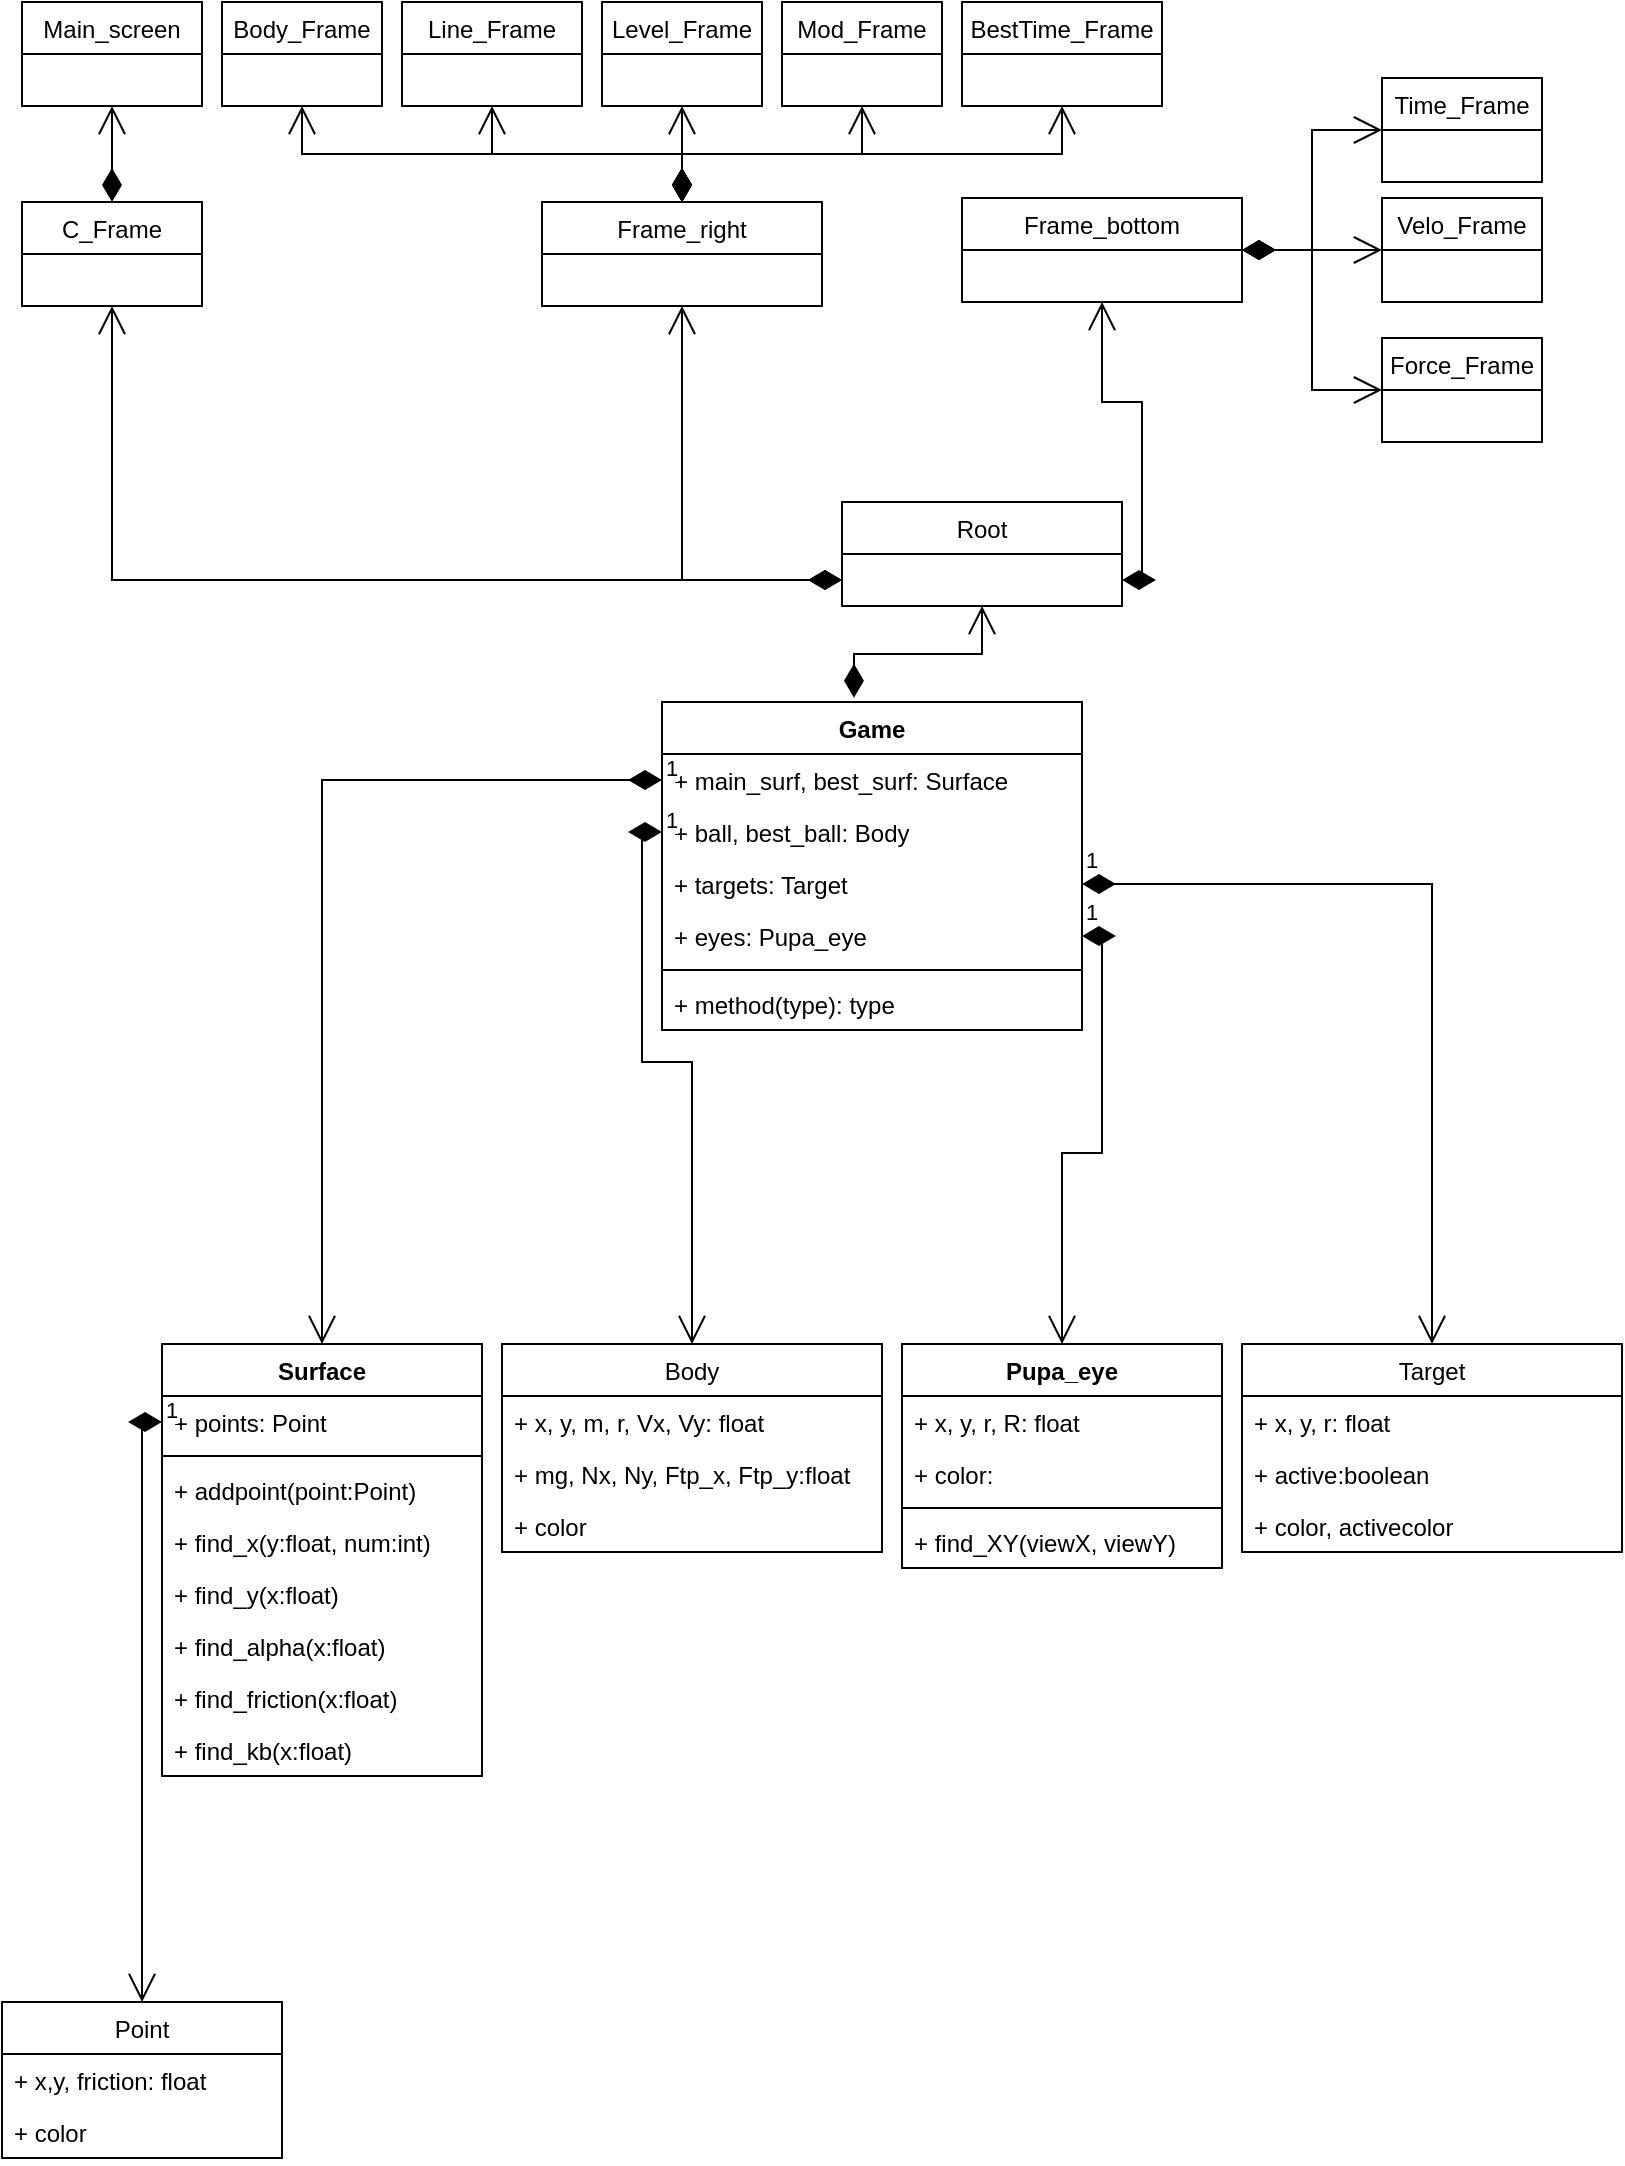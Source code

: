 <mxfile version="15.8.2" type="github">
  <diagram name="Page-1" id="c4acf3e9-155e-7222-9cf6-157b1a14988f">
    <mxGraphModel dx="1021" dy="561" grid="1" gridSize="10" guides="1" tooltips="1" connect="1" arrows="1" fold="1" page="1" pageScale="1" pageWidth="850" pageHeight="1100" background="none" math="0" shadow="0">
      <root>
        <mxCell id="0" />
        <mxCell id="1" parent="0" />
        <mxCell id="peJuNG5YIXIqP3zMiRu_-1" value="Surface" style="swimlane;fontStyle=1;align=center;verticalAlign=top;childLayout=stackLayout;horizontal=1;startSize=26;horizontalStack=0;resizeParent=1;resizeParentMax=0;resizeLast=0;collapsible=1;marginBottom=0;" parent="1" vertex="1">
          <mxGeometry x="120" y="681" width="160" height="216" as="geometry">
            <mxRectangle x="280" y="190" width="80" height="26" as="alternateBounds" />
          </mxGeometry>
        </mxCell>
        <mxCell id="peJuNG5YIXIqP3zMiRu_-2" value="+ points: Point" style="text;strokeColor=none;fillColor=none;align=left;verticalAlign=top;spacingLeft=4;spacingRight=4;overflow=hidden;rotatable=0;points=[[0,0.5],[1,0.5]];portConstraint=eastwest;" parent="peJuNG5YIXIqP3zMiRu_-1" vertex="1">
          <mxGeometry y="26" width="160" height="26" as="geometry" />
        </mxCell>
        <mxCell id="peJuNG5YIXIqP3zMiRu_-3" value="" style="line;strokeWidth=1;fillColor=none;align=left;verticalAlign=middle;spacingTop=-1;spacingLeft=3;spacingRight=3;rotatable=0;labelPosition=right;points=[];portConstraint=eastwest;" parent="peJuNG5YIXIqP3zMiRu_-1" vertex="1">
          <mxGeometry y="52" width="160" height="8" as="geometry" />
        </mxCell>
        <mxCell id="peJuNG5YIXIqP3zMiRu_-4" value="+ addpoint(point:Point)" style="text;strokeColor=none;fillColor=none;align=left;verticalAlign=top;spacingLeft=4;spacingRight=4;overflow=hidden;rotatable=0;points=[[0,0.5],[1,0.5]];portConstraint=eastwest;" parent="peJuNG5YIXIqP3zMiRu_-1" vertex="1">
          <mxGeometry y="60" width="160" height="26" as="geometry" />
        </mxCell>
        <mxCell id="peJuNG5YIXIqP3zMiRu_-14" value="+ find_x(y:float, num:int)" style="text;strokeColor=none;fillColor=none;align=left;verticalAlign=top;spacingLeft=4;spacingRight=4;overflow=hidden;rotatable=0;points=[[0,0.5],[1,0.5]];portConstraint=eastwest;" parent="peJuNG5YIXIqP3zMiRu_-1" vertex="1">
          <mxGeometry y="86" width="160" height="26" as="geometry" />
        </mxCell>
        <mxCell id="peJuNG5YIXIqP3zMiRu_-15" value="+ find_y(x:float)" style="text;strokeColor=none;fillColor=none;align=left;verticalAlign=top;spacingLeft=4;spacingRight=4;overflow=hidden;rotatable=0;points=[[0,0.5],[1,0.5]];portConstraint=eastwest;" parent="peJuNG5YIXIqP3zMiRu_-1" vertex="1">
          <mxGeometry y="112" width="160" height="26" as="geometry" />
        </mxCell>
        <mxCell id="peJuNG5YIXIqP3zMiRu_-16" value="+ find_alpha(x:float)" style="text;strokeColor=none;fillColor=none;align=left;verticalAlign=top;spacingLeft=4;spacingRight=4;overflow=hidden;rotatable=0;points=[[0,0.5],[1,0.5]];portConstraint=eastwest;" parent="peJuNG5YIXIqP3zMiRu_-1" vertex="1">
          <mxGeometry y="138" width="160" height="26" as="geometry" />
        </mxCell>
        <mxCell id="peJuNG5YIXIqP3zMiRu_-17" value="+ find_friction(x:float)" style="text;strokeColor=none;fillColor=none;align=left;verticalAlign=top;spacingLeft=4;spacingRight=4;overflow=hidden;rotatable=0;points=[[0,0.5],[1,0.5]];portConstraint=eastwest;" parent="peJuNG5YIXIqP3zMiRu_-1" vertex="1">
          <mxGeometry y="164" width="160" height="26" as="geometry" />
        </mxCell>
        <mxCell id="peJuNG5YIXIqP3zMiRu_-18" value="+ find_kb(x:float)" style="text;strokeColor=none;fillColor=none;align=left;verticalAlign=top;spacingLeft=4;spacingRight=4;overflow=hidden;rotatable=0;points=[[0,0.5],[1,0.5]];portConstraint=eastwest;" parent="peJuNG5YIXIqP3zMiRu_-1" vertex="1">
          <mxGeometry y="190" width="160" height="26" as="geometry" />
        </mxCell>
        <mxCell id="FVriyrANfL_wogUIRNAU-26" value="1" style="endArrow=open;html=1;endSize=12;startArrow=diamondThin;startSize=14;startFill=1;edgeStyle=orthogonalEdgeStyle;align=left;verticalAlign=bottom;rounded=0;exitX=0.5;exitY=0;exitDx=0;exitDy=0;entryX=0.5;entryY=1;entryDx=0;entryDy=0;horizontal=1;fontColor=none;noLabel=1;" edge="1" parent="1" source="FVriyrANfL_wogUIRNAU-19" target="FVriyrANfL_wogUIRNAU-20">
          <mxGeometry x="-1" y="3" relative="1" as="geometry">
            <mxPoint x="370" y="80" as="sourcePoint" />
            <mxPoint x="530" y="80" as="targetPoint" />
          </mxGeometry>
        </mxCell>
        <mxCell id="peJuNG5YIXIqP3zMiRu_-5" value="Body" style="swimlane;fontStyle=0;childLayout=stackLayout;horizontal=1;startSize=26;fillColor=none;horizontalStack=0;resizeParent=1;resizeParentMax=0;resizeLast=0;collapsible=1;marginBottom=0;" parent="1" vertex="1">
          <mxGeometry x="290" y="681" width="190" height="104" as="geometry">
            <mxRectangle x="100" y="126" width="60" height="26" as="alternateBounds" />
          </mxGeometry>
        </mxCell>
        <mxCell id="peJuNG5YIXIqP3zMiRu_-6" value="+ x, y, m, r, Vx, Vy: float" style="text;strokeColor=none;fillColor=none;align=left;verticalAlign=top;spacingLeft=4;spacingRight=4;overflow=hidden;rotatable=0;points=[[0,0.5],[1,0.5]];portConstraint=eastwest;" parent="peJuNG5YIXIqP3zMiRu_-5" vertex="1">
          <mxGeometry y="26" width="190" height="26" as="geometry" />
        </mxCell>
        <mxCell id="peJuNG5YIXIqP3zMiRu_-7" value="+ mg, Nx, Ny, Ftp_x, Ftp_y:float" style="text;strokeColor=none;fillColor=none;align=left;verticalAlign=top;spacingLeft=4;spacingRight=4;overflow=hidden;rotatable=0;points=[[0,0.5],[1,0.5]];portConstraint=eastwest;" parent="peJuNG5YIXIqP3zMiRu_-5" vertex="1">
          <mxGeometry y="52" width="190" height="26" as="geometry" />
        </mxCell>
        <mxCell id="peJuNG5YIXIqP3zMiRu_-8" value="+ color" style="text;strokeColor=none;fillColor=none;align=left;verticalAlign=top;spacingLeft=4;spacingRight=4;overflow=hidden;rotatable=0;points=[[0,0.5],[1,0.5]];portConstraint=eastwest;" parent="peJuNG5YIXIqP3zMiRu_-5" vertex="1">
          <mxGeometry y="78" width="190" height="26" as="geometry" />
        </mxCell>
        <mxCell id="peJuNG5YIXIqP3zMiRu_-9" value="Point" style="swimlane;fontStyle=0;childLayout=stackLayout;horizontal=1;startSize=26;fillColor=none;horizontalStack=0;resizeParent=1;resizeParentMax=0;resizeLast=0;collapsible=1;marginBottom=0;" parent="1" vertex="1">
          <mxGeometry x="40" y="1010" width="140" height="78" as="geometry">
            <mxRectangle x="100" y="190" width="90" height="26" as="alternateBounds" />
          </mxGeometry>
        </mxCell>
        <mxCell id="peJuNG5YIXIqP3zMiRu_-10" value="+ x,y, friction: float" style="text;strokeColor=none;fillColor=none;align=left;verticalAlign=top;spacingLeft=4;spacingRight=4;overflow=hidden;rotatable=0;points=[[0,0.5],[1,0.5]];portConstraint=eastwest;" parent="peJuNG5YIXIqP3zMiRu_-9" vertex="1">
          <mxGeometry y="26" width="140" height="26" as="geometry" />
        </mxCell>
        <mxCell id="peJuNG5YIXIqP3zMiRu_-11" value="+ color" style="text;strokeColor=none;fillColor=none;align=left;verticalAlign=top;spacingLeft=4;spacingRight=4;overflow=hidden;rotatable=0;points=[[0,0.5],[1,0.5]];portConstraint=eastwest;" parent="peJuNG5YIXIqP3zMiRu_-9" vertex="1">
          <mxGeometry y="52" width="140" height="26" as="geometry" />
        </mxCell>
        <mxCell id="peJuNG5YIXIqP3zMiRu_-25" value="Pupa_eye" style="swimlane;fontStyle=1;align=center;verticalAlign=top;childLayout=stackLayout;horizontal=1;startSize=26;horizontalStack=0;resizeParent=1;resizeParentMax=0;resizeLast=0;collapsible=1;marginBottom=0;" parent="1" vertex="1">
          <mxGeometry x="490" y="681" width="160" height="112" as="geometry" />
        </mxCell>
        <mxCell id="peJuNG5YIXIqP3zMiRu_-26" value="+ x, y, r, R: float" style="text;strokeColor=none;fillColor=none;align=left;verticalAlign=top;spacingLeft=4;spacingRight=4;overflow=hidden;rotatable=0;points=[[0,0.5],[1,0.5]];portConstraint=eastwest;" parent="peJuNG5YIXIqP3zMiRu_-25" vertex="1">
          <mxGeometry y="26" width="160" height="26" as="geometry" />
        </mxCell>
        <mxCell id="peJuNG5YIXIqP3zMiRu_-29" value="+ color:" style="text;strokeColor=none;fillColor=none;align=left;verticalAlign=top;spacingLeft=4;spacingRight=4;overflow=hidden;rotatable=0;points=[[0,0.5],[1,0.5]];portConstraint=eastwest;" parent="peJuNG5YIXIqP3zMiRu_-25" vertex="1">
          <mxGeometry y="52" width="160" height="26" as="geometry" />
        </mxCell>
        <mxCell id="peJuNG5YIXIqP3zMiRu_-27" value="" style="line;strokeWidth=1;fillColor=none;align=left;verticalAlign=middle;spacingTop=-1;spacingLeft=3;spacingRight=3;rotatable=0;labelPosition=right;points=[];portConstraint=eastwest;" parent="peJuNG5YIXIqP3zMiRu_-25" vertex="1">
          <mxGeometry y="78" width="160" height="8" as="geometry" />
        </mxCell>
        <mxCell id="peJuNG5YIXIqP3zMiRu_-28" value="+ find_XY(viewX, viewY)" style="text;strokeColor=none;fillColor=none;align=left;verticalAlign=top;spacingLeft=4;spacingRight=4;overflow=hidden;rotatable=0;points=[[0,0.5],[1,0.5]];portConstraint=eastwest;" parent="peJuNG5YIXIqP3zMiRu_-25" vertex="1">
          <mxGeometry y="86" width="160" height="26" as="geometry" />
        </mxCell>
        <mxCell id="peJuNG5YIXIqP3zMiRu_-30" value="Target" style="swimlane;fontStyle=0;childLayout=stackLayout;horizontal=1;startSize=26;fillColor=none;horizontalStack=0;resizeParent=1;resizeParentMax=0;resizeLast=0;collapsible=1;marginBottom=0;" parent="1" vertex="1">
          <mxGeometry x="660" y="681" width="190" height="104" as="geometry">
            <mxRectangle x="100" y="126" width="60" height="26" as="alternateBounds" />
          </mxGeometry>
        </mxCell>
        <mxCell id="peJuNG5YIXIqP3zMiRu_-31" value="+ x, y, r: float" style="text;strokeColor=none;fillColor=none;align=left;verticalAlign=top;spacingLeft=4;spacingRight=4;overflow=hidden;rotatable=0;points=[[0,0.5],[1,0.5]];portConstraint=eastwest;" parent="peJuNG5YIXIqP3zMiRu_-30" vertex="1">
          <mxGeometry y="26" width="190" height="26" as="geometry" />
        </mxCell>
        <mxCell id="peJuNG5YIXIqP3zMiRu_-32" value="+ active:boolean" style="text;strokeColor=none;fillColor=none;align=left;verticalAlign=top;spacingLeft=4;spacingRight=4;overflow=hidden;rotatable=0;points=[[0,0.5],[1,0.5]];portConstraint=eastwest;" parent="peJuNG5YIXIqP3zMiRu_-30" vertex="1">
          <mxGeometry y="52" width="190" height="26" as="geometry" />
        </mxCell>
        <mxCell id="peJuNG5YIXIqP3zMiRu_-33" value="+ color, activecolor" style="text;strokeColor=none;fillColor=none;align=left;verticalAlign=top;spacingLeft=4;spacingRight=4;overflow=hidden;rotatable=0;points=[[0,0.5],[1,0.5]];portConstraint=eastwest;" parent="peJuNG5YIXIqP3zMiRu_-30" vertex="1">
          <mxGeometry y="78" width="190" height="26" as="geometry" />
        </mxCell>
        <mxCell id="peJuNG5YIXIqP3zMiRu_-36" value="1" style="endArrow=open;html=1;endSize=12;startArrow=diamondThin;startSize=14;startFill=1;edgeStyle=orthogonalEdgeStyle;align=left;verticalAlign=bottom;rounded=0;entryX=0.5;entryY=0;entryDx=0;entryDy=0;exitX=0;exitY=0.5;exitDx=0;exitDy=0;" parent="1" source="peJuNG5YIXIqP3zMiRu_-2" target="peJuNG5YIXIqP3zMiRu_-9" edge="1">
          <mxGeometry x="-1" y="3" relative="1" as="geometry">
            <mxPoint x="250" y="961" as="sourcePoint" />
            <mxPoint x="510" y="751" as="targetPoint" />
          </mxGeometry>
        </mxCell>
        <mxCell id="peJuNG5YIXIqP3zMiRu_-38" value="Game" style="swimlane;fontStyle=1;align=center;verticalAlign=top;childLayout=stackLayout;horizontal=1;startSize=26;horizontalStack=0;resizeParent=1;resizeParentMax=0;resizeLast=0;collapsible=1;marginBottom=0;" parent="1" vertex="1">
          <mxGeometry x="370" y="360" width="210" height="164" as="geometry" />
        </mxCell>
        <mxCell id="peJuNG5YIXIqP3zMiRu_-39" value="+ main_surf, best_surf: Surface" style="text;strokeColor=none;fillColor=none;align=left;verticalAlign=top;spacingLeft=4;spacingRight=4;overflow=hidden;rotatable=0;points=[[0,0.5],[1,0.5]];portConstraint=eastwest;" parent="peJuNG5YIXIqP3zMiRu_-38" vertex="1">
          <mxGeometry y="26" width="210" height="26" as="geometry" />
        </mxCell>
        <mxCell id="peJuNG5YIXIqP3zMiRu_-45" value="+ ball, best_ball: Body" style="text;strokeColor=none;fillColor=none;align=left;verticalAlign=top;spacingLeft=4;spacingRight=4;overflow=hidden;rotatable=0;points=[[0,0.5],[1,0.5]];portConstraint=eastwest;" parent="peJuNG5YIXIqP3zMiRu_-38" vertex="1">
          <mxGeometry y="52" width="210" height="26" as="geometry" />
        </mxCell>
        <mxCell id="peJuNG5YIXIqP3zMiRu_-46" value="+ targets: Target" style="text;strokeColor=none;fillColor=none;align=left;verticalAlign=top;spacingLeft=4;spacingRight=4;overflow=hidden;rotatable=0;points=[[0,0.5],[1,0.5]];portConstraint=eastwest;" parent="peJuNG5YIXIqP3zMiRu_-38" vertex="1">
          <mxGeometry y="78" width="210" height="26" as="geometry" />
        </mxCell>
        <mxCell id="peJuNG5YIXIqP3zMiRu_-47" value="+ eyes: Pupa_eye" style="text;strokeColor=none;fillColor=none;align=left;verticalAlign=top;spacingLeft=4;spacingRight=4;overflow=hidden;rotatable=0;points=[[0,0.5],[1,0.5]];portConstraint=eastwest;" parent="peJuNG5YIXIqP3zMiRu_-38" vertex="1">
          <mxGeometry y="104" width="210" height="26" as="geometry" />
        </mxCell>
        <mxCell id="peJuNG5YIXIqP3zMiRu_-40" value="" style="line;strokeWidth=1;fillColor=none;align=left;verticalAlign=middle;spacingTop=-1;spacingLeft=3;spacingRight=3;rotatable=0;labelPosition=right;points=[];portConstraint=eastwest;" parent="peJuNG5YIXIqP3zMiRu_-38" vertex="1">
          <mxGeometry y="130" width="210" height="8" as="geometry" />
        </mxCell>
        <mxCell id="peJuNG5YIXIqP3zMiRu_-41" value="+ method(type): type" style="text;strokeColor=none;fillColor=none;align=left;verticalAlign=top;spacingLeft=4;spacingRight=4;overflow=hidden;rotatable=0;points=[[0,0.5],[1,0.5]];portConstraint=eastwest;" parent="peJuNG5YIXIqP3zMiRu_-38" vertex="1">
          <mxGeometry y="138" width="210" height="26" as="geometry" />
        </mxCell>
        <mxCell id="peJuNG5YIXIqP3zMiRu_-43" value="1" style="endArrow=open;html=1;endSize=12;startArrow=diamondThin;startSize=14;startFill=1;edgeStyle=orthogonalEdgeStyle;align=left;verticalAlign=bottom;rounded=0;exitX=0;exitY=0.5;exitDx=0;exitDy=0;entryX=0.5;entryY=0;entryDx=0;entryDy=0;" parent="1" source="peJuNG5YIXIqP3zMiRu_-39" target="peJuNG5YIXIqP3zMiRu_-1" edge="1">
          <mxGeometry x="-1" y="3" relative="1" as="geometry">
            <mxPoint x="150" y="470" as="sourcePoint" />
            <mxPoint x="310" y="470" as="targetPoint" />
          </mxGeometry>
        </mxCell>
        <mxCell id="peJuNG5YIXIqP3zMiRu_-44" value="1" style="endArrow=open;html=1;endSize=12;startArrow=diamondThin;startSize=14;startFill=1;edgeStyle=orthogonalEdgeStyle;align=left;verticalAlign=bottom;rounded=0;exitX=0;exitY=0.5;exitDx=0;exitDy=0;entryX=0.5;entryY=0;entryDx=0;entryDy=0;" parent="1" source="peJuNG5YIXIqP3zMiRu_-45" target="peJuNG5YIXIqP3zMiRu_-5" edge="1">
          <mxGeometry x="-1" y="3" relative="1" as="geometry">
            <mxPoint x="430" y="490" as="sourcePoint" />
            <mxPoint x="590" y="490" as="targetPoint" />
            <Array as="points">
              <mxPoint x="360" y="425" />
              <mxPoint x="360" y="540" />
              <mxPoint x="385" y="540" />
            </Array>
          </mxGeometry>
        </mxCell>
        <mxCell id="peJuNG5YIXIqP3zMiRu_-48" value="1" style="endArrow=open;html=1;endSize=12;startArrow=diamondThin;startSize=14;startFill=1;edgeStyle=orthogonalEdgeStyle;align=left;verticalAlign=bottom;rounded=0;entryX=0.5;entryY=0;entryDx=0;entryDy=0;" parent="1" source="peJuNG5YIXIqP3zMiRu_-46" target="peJuNG5YIXIqP3zMiRu_-30" edge="1">
          <mxGeometry x="-1" y="3" relative="1" as="geometry">
            <mxPoint x="620" y="470" as="sourcePoint" />
            <mxPoint x="590" y="490" as="targetPoint" />
          </mxGeometry>
        </mxCell>
        <mxCell id="peJuNG5YIXIqP3zMiRu_-49" value="1" style="endArrow=open;html=1;endSize=12;startArrow=diamondThin;startSize=14;startFill=1;edgeStyle=orthogonalEdgeStyle;align=left;verticalAlign=bottom;rounded=0;entryX=0.5;entryY=0;entryDx=0;entryDy=0;" parent="1" source="peJuNG5YIXIqP3zMiRu_-47" target="peJuNG5YIXIqP3zMiRu_-25" edge="1">
          <mxGeometry x="-1" y="3" relative="1" as="geometry">
            <mxPoint x="430" y="490" as="sourcePoint" />
            <mxPoint x="590" y="490" as="targetPoint" />
          </mxGeometry>
        </mxCell>
        <mxCell id="FVriyrANfL_wogUIRNAU-1" value="Root" style="swimlane;fontStyle=0;childLayout=stackLayout;horizontal=1;startSize=26;fillColor=none;horizontalStack=0;resizeParent=1;resizeParentMax=0;resizeLast=0;collapsible=1;marginBottom=0;" vertex="1" parent="1">
          <mxGeometry x="460" y="260" width="140" height="52" as="geometry" />
        </mxCell>
        <mxCell id="FVriyrANfL_wogUIRNAU-5" value="Main_screen" style="swimlane;fontStyle=0;childLayout=stackLayout;horizontal=1;startSize=26;fillColor=none;horizontalStack=0;resizeParent=1;resizeParentMax=0;resizeLast=0;collapsible=1;marginBottom=0;" vertex="1" parent="1">
          <mxGeometry x="50" y="10" width="90" height="52" as="geometry">
            <mxRectangle x="160" y="56" width="100" height="26" as="alternateBounds" />
          </mxGeometry>
        </mxCell>
        <mxCell id="FVriyrANfL_wogUIRNAU-9" value="C_Frame" style="swimlane;fontStyle=0;childLayout=stackLayout;horizontal=1;startSize=26;fillColor=none;horizontalStack=0;resizeParent=1;resizeParentMax=0;resizeLast=0;collapsible=1;marginBottom=0;" vertex="1" parent="1">
          <mxGeometry x="50" y="110" width="90" height="52" as="geometry" />
        </mxCell>
        <mxCell id="FVriyrANfL_wogUIRNAU-18" value="Body_Frame" style="swimlane;fontStyle=0;childLayout=stackLayout;horizontal=1;startSize=26;fillColor=none;horizontalStack=0;resizeParent=1;resizeParentMax=0;resizeLast=0;collapsible=1;marginBottom=0;" vertex="1" parent="1">
          <mxGeometry x="150" y="10" width="80" height="52" as="geometry">
            <mxRectangle x="160" y="56" width="100" height="26" as="alternateBounds" />
          </mxGeometry>
        </mxCell>
        <mxCell id="FVriyrANfL_wogUIRNAU-19" value="Frame_right" style="swimlane;fontStyle=0;childLayout=stackLayout;horizontal=1;startSize=26;fillColor=none;horizontalStack=0;resizeParent=1;resizeParentMax=0;resizeLast=0;collapsible=1;marginBottom=0;" vertex="1" parent="1">
          <mxGeometry x="310" y="110" width="140" height="52" as="geometry" />
        </mxCell>
        <mxCell id="FVriyrANfL_wogUIRNAU-20" value="Line_Frame" style="swimlane;fontStyle=0;childLayout=stackLayout;horizontal=1;startSize=26;fillColor=none;horizontalStack=0;resizeParent=1;resizeParentMax=0;resizeLast=0;collapsible=1;marginBottom=0;" vertex="1" parent="1">
          <mxGeometry x="240" y="10" width="90" height="52" as="geometry">
            <mxRectangle x="160" y="56" width="100" height="26" as="alternateBounds" />
          </mxGeometry>
        </mxCell>
        <mxCell id="FVriyrANfL_wogUIRNAU-24" value="1" style="endArrow=open;html=1;endSize=12;startArrow=diamondThin;startSize=14;startFill=1;edgeStyle=orthogonalEdgeStyle;align=left;verticalAlign=bottom;rounded=0;exitX=0.5;exitY=0;exitDx=0;exitDy=0;entryX=0.5;entryY=1;entryDx=0;entryDy=0;fontColor=none;noLabel=1;" edge="1" parent="1" source="FVriyrANfL_wogUIRNAU-9" target="FVriyrANfL_wogUIRNAU-5">
          <mxGeometry x="-1" y="3" relative="1" as="geometry">
            <mxPoint x="120" y="90" as="sourcePoint" />
            <mxPoint x="280" y="90" as="targetPoint" />
          </mxGeometry>
        </mxCell>
        <mxCell id="FVriyrANfL_wogUIRNAU-25" value="1" style="endArrow=open;html=1;endSize=12;startArrow=diamondThin;startSize=14;startFill=1;edgeStyle=orthogonalEdgeStyle;align=left;verticalAlign=bottom;rounded=0;exitX=0.5;exitY=0;exitDx=0;exitDy=0;entryX=0.5;entryY=1;entryDx=0;entryDy=0;fontColor=none;noLabel=1;" edge="1" parent="1" source="FVriyrANfL_wogUIRNAU-19" target="FVriyrANfL_wogUIRNAU-18">
          <mxGeometry x="-1" y="3" relative="1" as="geometry">
            <mxPoint x="300" y="240" as="sourcePoint" />
            <mxPoint x="460" y="240" as="targetPoint" />
          </mxGeometry>
        </mxCell>
        <mxCell id="FVriyrANfL_wogUIRNAU-27" value="1" style="endArrow=open;html=1;endSize=12;startArrow=diamondThin;startSize=14;startFill=1;edgeStyle=orthogonalEdgeStyle;align=left;verticalAlign=bottom;rounded=0;exitX=0;exitY=0.75;exitDx=0;exitDy=0;entryX=0.5;entryY=1;entryDx=0;entryDy=0;fontColor=none;noLabel=1;" edge="1" parent="1" source="FVriyrANfL_wogUIRNAU-1" target="FVriyrANfL_wogUIRNAU-9">
          <mxGeometry x="-1" y="3" relative="1" as="geometry">
            <mxPoint x="460" y="295.0" as="sourcePoint" />
            <mxPoint x="560" y="180" as="targetPoint" />
          </mxGeometry>
        </mxCell>
        <mxCell id="FVriyrANfL_wogUIRNAU-28" value="1" style="endArrow=open;html=1;endSize=12;startArrow=diamondThin;startSize=14;startFill=1;edgeStyle=orthogonalEdgeStyle;align=left;verticalAlign=bottom;rounded=0;exitX=0;exitY=0.75;exitDx=0;exitDy=0;entryX=0.5;entryY=1;entryDx=0;entryDy=0;fontColor=none;noLabel=1;" edge="1" parent="1" source="FVriyrANfL_wogUIRNAU-1" target="FVriyrANfL_wogUIRNAU-19">
          <mxGeometry x="-1" y="3" relative="1" as="geometry">
            <mxPoint x="460" y="295.0" as="sourcePoint" />
            <mxPoint x="560" y="180" as="targetPoint" />
          </mxGeometry>
        </mxCell>
        <mxCell id="FVriyrANfL_wogUIRNAU-29" value="Level_Frame" style="swimlane;fontStyle=0;childLayout=stackLayout;horizontal=1;startSize=26;fillColor=none;horizontalStack=0;resizeParent=1;resizeParentMax=0;resizeLast=0;collapsible=1;marginBottom=0;" vertex="1" parent="1">
          <mxGeometry x="340" y="10" width="80" height="52" as="geometry">
            <mxRectangle x="160" y="56" width="100" height="26" as="alternateBounds" />
          </mxGeometry>
        </mxCell>
        <mxCell id="FVriyrANfL_wogUIRNAU-32" value="1" style="endArrow=open;html=1;endSize=12;startArrow=diamondThin;startSize=14;startFill=1;edgeStyle=orthogonalEdgeStyle;align=left;verticalAlign=bottom;rounded=0;fontColor=none;exitX=0.5;exitY=0;exitDx=0;exitDy=0;entryX=0.5;entryY=1;entryDx=0;entryDy=0;noLabel=1;" edge="1" parent="1" source="FVriyrANfL_wogUIRNAU-19" target="FVriyrANfL_wogUIRNAU-29">
          <mxGeometry x="-1" y="3" relative="1" as="geometry">
            <mxPoint x="330" y="120" as="sourcePoint" />
            <mxPoint x="490" y="120" as="targetPoint" />
          </mxGeometry>
        </mxCell>
        <mxCell id="FVriyrANfL_wogUIRNAU-33" value="Mod_Frame" style="swimlane;fontStyle=0;childLayout=stackLayout;horizontal=1;startSize=26;fillColor=none;horizontalStack=0;resizeParent=1;resizeParentMax=0;resizeLast=0;collapsible=1;marginBottom=0;" vertex="1" parent="1">
          <mxGeometry x="430" y="10" width="80" height="52" as="geometry">
            <mxRectangle x="160" y="56" width="100" height="26" as="alternateBounds" />
          </mxGeometry>
        </mxCell>
        <mxCell id="FVriyrANfL_wogUIRNAU-34" value="1" style="endArrow=open;html=1;endSize=12;startArrow=diamondThin;startSize=14;startFill=1;edgeStyle=orthogonalEdgeStyle;align=left;verticalAlign=bottom;rounded=0;fontColor=none;exitX=0.5;exitY=0;exitDx=0;exitDy=0;entryX=0.5;entryY=1;entryDx=0;entryDy=0;noLabel=1;" edge="1" parent="1" source="FVriyrANfL_wogUIRNAU-19" target="FVriyrANfL_wogUIRNAU-33">
          <mxGeometry x="-1" y="3" relative="1" as="geometry">
            <mxPoint x="490" y="90" as="sourcePoint" />
            <mxPoint x="650" y="90" as="targetPoint" />
          </mxGeometry>
        </mxCell>
        <mxCell id="FVriyrANfL_wogUIRNAU-35" value="BestTime_Frame" style="swimlane;fontStyle=0;childLayout=stackLayout;horizontal=1;startSize=26;fillColor=none;horizontalStack=0;resizeParent=1;resizeParentMax=0;resizeLast=0;collapsible=1;marginBottom=0;" vertex="1" parent="1">
          <mxGeometry x="520" y="10" width="100" height="52" as="geometry">
            <mxRectangle x="160" y="56" width="100" height="26" as="alternateBounds" />
          </mxGeometry>
        </mxCell>
        <mxCell id="FVriyrANfL_wogUIRNAU-36" value="1" style="endArrow=open;html=1;endSize=12;startArrow=diamondThin;startSize=14;startFill=1;edgeStyle=orthogonalEdgeStyle;align=left;verticalAlign=bottom;rounded=0;fontColor=none;exitX=0.5;exitY=0;exitDx=0;exitDy=0;entryX=0.5;entryY=1;entryDx=0;entryDy=0;noLabel=1;" edge="1" parent="1" source="FVriyrANfL_wogUIRNAU-19" target="FVriyrANfL_wogUIRNAU-35">
          <mxGeometry x="-1" y="3" relative="1" as="geometry">
            <mxPoint x="400" y="170" as="sourcePoint" />
            <mxPoint x="560" y="170" as="targetPoint" />
          </mxGeometry>
        </mxCell>
        <mxCell id="FVriyrANfL_wogUIRNAU-37" value="Frame_bottom" style="swimlane;fontStyle=0;childLayout=stackLayout;horizontal=1;startSize=26;fillColor=none;horizontalStack=0;resizeParent=1;resizeParentMax=0;resizeLast=0;collapsible=1;marginBottom=0;" vertex="1" parent="1">
          <mxGeometry x="520" y="108" width="140" height="52" as="geometry" />
        </mxCell>
        <mxCell id="FVriyrANfL_wogUIRNAU-38" value="Time_Frame" style="swimlane;fontStyle=0;childLayout=stackLayout;horizontal=1;startSize=26;fillColor=none;horizontalStack=0;resizeParent=1;resizeParentMax=0;resizeLast=0;collapsible=1;marginBottom=0;" vertex="1" parent="1">
          <mxGeometry x="730" y="48" width="80" height="52" as="geometry">
            <mxRectangle x="160" y="56" width="100" height="26" as="alternateBounds" />
          </mxGeometry>
        </mxCell>
        <mxCell id="FVriyrANfL_wogUIRNAU-39" value="Velo_Frame" style="swimlane;fontStyle=0;childLayout=stackLayout;horizontal=1;startSize=26;fillColor=none;horizontalStack=0;resizeParent=1;resizeParentMax=0;resizeLast=0;collapsible=1;marginBottom=0;" vertex="1" parent="1">
          <mxGeometry x="730" y="108" width="80" height="52" as="geometry">
            <mxRectangle x="160" y="56" width="100" height="26" as="alternateBounds" />
          </mxGeometry>
        </mxCell>
        <mxCell id="FVriyrANfL_wogUIRNAU-40" value="Force_Frame" style="swimlane;fontStyle=0;childLayout=stackLayout;horizontal=1;startSize=26;fillColor=none;horizontalStack=0;resizeParent=1;resizeParentMax=0;resizeLast=0;collapsible=1;marginBottom=0;" vertex="1" parent="1">
          <mxGeometry x="730" y="178" width="80" height="52" as="geometry">
            <mxRectangle x="160" y="56" width="100" height="26" as="alternateBounds" />
          </mxGeometry>
        </mxCell>
        <mxCell id="FVriyrANfL_wogUIRNAU-41" value="1" style="endArrow=open;html=1;endSize=12;startArrow=diamondThin;startSize=14;startFill=1;edgeStyle=orthogonalEdgeStyle;align=left;verticalAlign=bottom;rounded=0;fontColor=none;exitX=1;exitY=0.5;exitDx=0;exitDy=0;entryX=0;entryY=0.5;entryDx=0;entryDy=0;noLabel=1;" edge="1" parent="1" source="FVriyrANfL_wogUIRNAU-37" target="FVriyrANfL_wogUIRNAU-38">
          <mxGeometry x="-1" y="3" relative="1" as="geometry">
            <mxPoint x="540" y="206" as="sourcePoint" />
            <mxPoint x="700" y="206" as="targetPoint" />
          </mxGeometry>
        </mxCell>
        <mxCell id="FVriyrANfL_wogUIRNAU-42" value="1" style="endArrow=open;html=1;endSize=12;startArrow=diamondThin;startSize=14;startFill=1;edgeStyle=orthogonalEdgeStyle;align=left;verticalAlign=bottom;rounded=0;fontColor=none;exitX=1;exitY=0.5;exitDx=0;exitDy=0;entryX=0;entryY=0.5;entryDx=0;entryDy=0;noLabel=1;" edge="1" parent="1" source="FVriyrANfL_wogUIRNAU-37" target="FVriyrANfL_wogUIRNAU-39">
          <mxGeometry x="-1" y="3" relative="1" as="geometry">
            <mxPoint x="400" y="176" as="sourcePoint" />
            <mxPoint x="560" y="176" as="targetPoint" />
          </mxGeometry>
        </mxCell>
        <mxCell id="FVriyrANfL_wogUIRNAU-43" value="1" style="endArrow=open;html=1;endSize=12;startArrow=diamondThin;startSize=14;startFill=1;edgeStyle=orthogonalEdgeStyle;align=left;verticalAlign=bottom;rounded=0;fontColor=none;exitX=1;exitY=0.5;exitDx=0;exitDy=0;entryX=0;entryY=0.5;entryDx=0;entryDy=0;noLabel=1;" edge="1" parent="1" source="FVriyrANfL_wogUIRNAU-37" target="FVriyrANfL_wogUIRNAU-40">
          <mxGeometry x="-1" y="3" relative="1" as="geometry">
            <mxPoint x="400" y="176" as="sourcePoint" />
            <mxPoint x="560" y="176" as="targetPoint" />
          </mxGeometry>
        </mxCell>
        <mxCell id="FVriyrANfL_wogUIRNAU-44" value="1" style="endArrow=open;html=1;endSize=12;startArrow=diamondThin;startSize=14;startFill=1;edgeStyle=orthogonalEdgeStyle;align=left;verticalAlign=bottom;rounded=0;fontColor=none;exitX=1;exitY=0.75;exitDx=0;exitDy=0;entryX=0.5;entryY=1;entryDx=0;entryDy=0;noLabel=1;" edge="1" parent="1" source="FVriyrANfL_wogUIRNAU-1" target="FVriyrANfL_wogUIRNAU-37">
          <mxGeometry x="-1" y="3" relative="1" as="geometry">
            <mxPoint x="400" y="170" as="sourcePoint" />
            <mxPoint x="560" y="170" as="targetPoint" />
          </mxGeometry>
        </mxCell>
        <mxCell id="FVriyrANfL_wogUIRNAU-45" value="1" style="endArrow=open;html=1;endSize=12;startArrow=diamondThin;startSize=14;startFill=1;edgeStyle=orthogonalEdgeStyle;align=left;verticalAlign=bottom;rounded=0;fontColor=none;exitX=0.457;exitY=-0.013;exitDx=0;exitDy=0;exitPerimeter=0;entryX=0.5;entryY=1;entryDx=0;entryDy=0;noLabel=1;" edge="1" parent="1" source="peJuNG5YIXIqP3zMiRu_-38" target="FVriyrANfL_wogUIRNAU-1">
          <mxGeometry x="-1" y="3" relative="1" as="geometry">
            <mxPoint x="400" y="440" as="sourcePoint" />
            <mxPoint x="560" y="440" as="targetPoint" />
          </mxGeometry>
        </mxCell>
      </root>
    </mxGraphModel>
  </diagram>
</mxfile>
